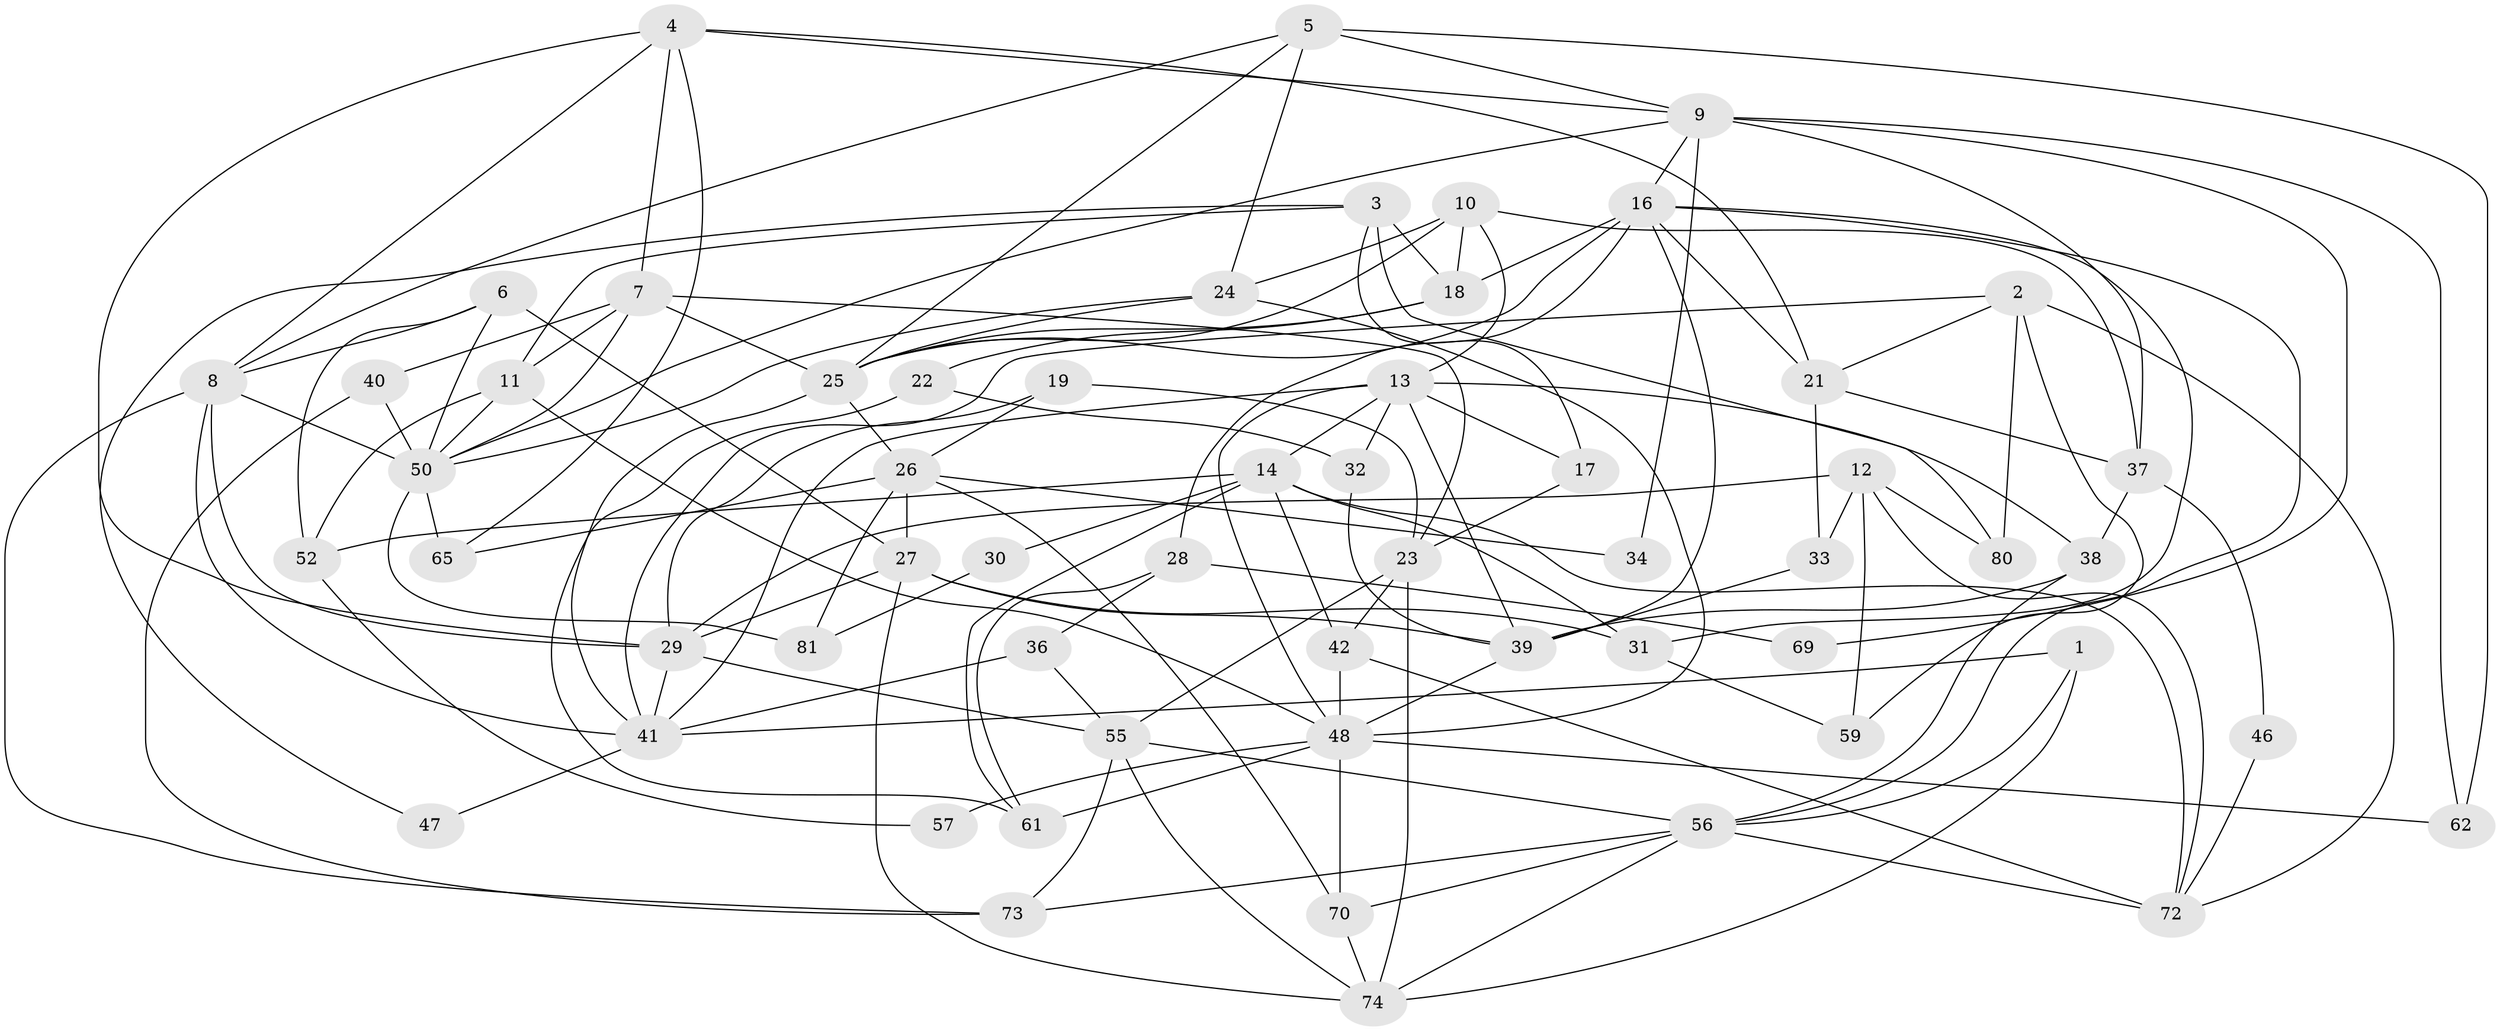 // original degree distribution, {3: 0.27710843373493976, 4: 0.2289156626506024, 6: 0.0963855421686747, 5: 0.2289156626506024, 7: 0.024096385542168676, 2: 0.13253012048192772, 8: 0.012048192771084338}
// Generated by graph-tools (version 1.1) at 2025/11/02/27/25 16:11:24]
// undirected, 58 vertices, 140 edges
graph export_dot {
graph [start="1"]
  node [color=gray90,style=filled];
  1;
  2 [super="+20"];
  3 [super="+53"];
  4;
  5;
  6;
  7 [super="+76"];
  8 [super="+35"];
  9 [super="+43"];
  10 [super="+78"];
  11 [super="+44"];
  12;
  13 [super="+15"];
  14 [super="+60"];
  16 [super="+63"];
  17;
  18 [super="+49"];
  19;
  21;
  22;
  23 [super="+71"];
  24;
  25 [super="+64"];
  26 [super="+67"];
  27 [super="+79"];
  28;
  29 [super="+54"];
  30;
  31;
  32;
  33;
  34;
  36;
  37;
  38 [super="+68"];
  39 [super="+51"];
  40;
  41 [super="+45"];
  42;
  46;
  47;
  48 [super="+83"];
  50 [super="+58"];
  52;
  55 [super="+66"];
  56 [super="+75"];
  57;
  59;
  61;
  62;
  65;
  69;
  70;
  72 [super="+82"];
  73;
  74 [super="+77"];
  80;
  81;
  1 -- 56;
  1 -- 41;
  1 -- 74;
  2 -- 59;
  2 -- 80;
  2 -- 41;
  2 -- 72;
  2 -- 21;
  3 -- 80;
  3 -- 17;
  3 -- 18;
  3 -- 11;
  3 -- 47;
  4 -- 9;
  4 -- 21;
  4 -- 65;
  4 -- 29;
  4 -- 8;
  4 -- 7;
  5 -- 24;
  5 -- 62;
  5 -- 25;
  5 -- 9;
  5 -- 8;
  6 -- 50;
  6 -- 27;
  6 -- 52;
  6 -- 8;
  7 -- 40;
  7 -- 50;
  7 -- 23;
  7 -- 25;
  7 -- 11;
  8 -- 73;
  8 -- 50;
  8 -- 29;
  8 -- 41;
  9 -- 16;
  9 -- 37;
  9 -- 34;
  9 -- 50;
  9 -- 69;
  9 -- 62;
  10 -- 24;
  10 -- 13;
  10 -- 25;
  10 -- 18;
  10 -- 37;
  11 -- 52;
  11 -- 48;
  11 -- 50;
  12 -- 29;
  12 -- 33;
  12 -- 59;
  12 -- 72;
  12 -- 80;
  13 -- 48;
  13 -- 17;
  13 -- 39;
  13 -- 32;
  13 -- 38;
  13 -- 14;
  13 -- 41;
  14 -- 31;
  14 -- 61;
  14 -- 72;
  14 -- 52;
  14 -- 30;
  14 -- 42;
  16 -- 25;
  16 -- 21;
  16 -- 56;
  16 -- 18;
  16 -- 39;
  16 -- 28;
  16 -- 31;
  17 -- 23;
  18 -- 22;
  18 -- 25;
  19 -- 26;
  19 -- 23;
  19 -- 29;
  21 -- 33;
  21 -- 37;
  22 -- 32;
  22 -- 61;
  23 -- 42;
  23 -- 55;
  23 -- 74;
  24 -- 48;
  24 -- 25;
  24 -- 50;
  25 -- 41;
  25 -- 26;
  26 -- 70;
  26 -- 65;
  26 -- 34;
  26 -- 81;
  26 -- 27;
  27 -- 29;
  27 -- 31;
  27 -- 39;
  27 -- 74;
  28 -- 61;
  28 -- 36;
  28 -- 69;
  29 -- 55;
  29 -- 41;
  30 -- 81;
  31 -- 59;
  32 -- 39;
  33 -- 39;
  36 -- 41;
  36 -- 55;
  37 -- 46;
  37 -- 38;
  38 -- 39;
  38 -- 56;
  39 -- 48;
  40 -- 50;
  40 -- 73;
  41 -- 47;
  42 -- 48;
  42 -- 72;
  46 -- 72;
  48 -- 62;
  48 -- 61;
  48 -- 70;
  48 -- 57;
  50 -- 81;
  50 -- 65;
  52 -- 57;
  55 -- 56;
  55 -- 73;
  55 -- 74;
  56 -- 70;
  56 -- 72;
  56 -- 73;
  56 -- 74;
  70 -- 74;
}
